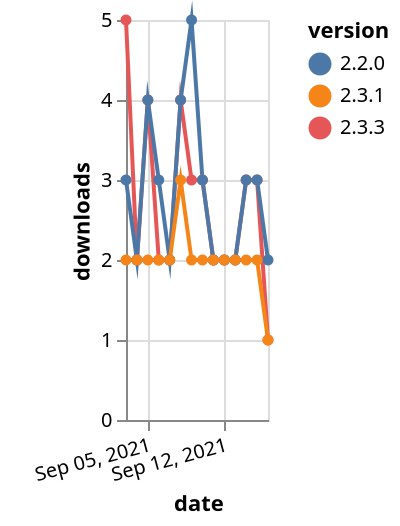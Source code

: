 {"$schema": "https://vega.github.io/schema/vega-lite/v5.json", "description": "A simple bar chart with embedded data.", "data": {"values": [{"date": "2021-09-03", "total": 1192, "delta": 5, "version": "2.3.3"}, {"date": "2021-09-04", "total": 1194, "delta": 2, "version": "2.3.3"}, {"date": "2021-09-05", "total": 1198, "delta": 4, "version": "2.3.3"}, {"date": "2021-09-06", "total": 1200, "delta": 2, "version": "2.3.3"}, {"date": "2021-09-07", "total": 1202, "delta": 2, "version": "2.3.3"}, {"date": "2021-09-08", "total": 1206, "delta": 4, "version": "2.3.3"}, {"date": "2021-09-09", "total": 1209, "delta": 3, "version": "2.3.3"}, {"date": "2021-09-10", "total": 1212, "delta": 3, "version": "2.3.3"}, {"date": "2021-09-11", "total": 1214, "delta": 2, "version": "2.3.3"}, {"date": "2021-09-12", "total": 1216, "delta": 2, "version": "2.3.3"}, {"date": "2021-09-13", "total": 1218, "delta": 2, "version": "2.3.3"}, {"date": "2021-09-14", "total": 1221, "delta": 3, "version": "2.3.3"}, {"date": "2021-09-15", "total": 1224, "delta": 3, "version": "2.3.3"}, {"date": "2021-09-16", "total": 1225, "delta": 1, "version": "2.3.3"}, {"date": "2021-09-03", "total": 3286, "delta": 3, "version": "2.2.0"}, {"date": "2021-09-04", "total": 3288, "delta": 2, "version": "2.2.0"}, {"date": "2021-09-05", "total": 3292, "delta": 4, "version": "2.2.0"}, {"date": "2021-09-06", "total": 3295, "delta": 3, "version": "2.2.0"}, {"date": "2021-09-07", "total": 3297, "delta": 2, "version": "2.2.0"}, {"date": "2021-09-08", "total": 3301, "delta": 4, "version": "2.2.0"}, {"date": "2021-09-09", "total": 3306, "delta": 5, "version": "2.2.0"}, {"date": "2021-09-10", "total": 3309, "delta": 3, "version": "2.2.0"}, {"date": "2021-09-11", "total": 3311, "delta": 2, "version": "2.2.0"}, {"date": "2021-09-12", "total": 3313, "delta": 2, "version": "2.2.0"}, {"date": "2021-09-13", "total": 3315, "delta": 2, "version": "2.2.0"}, {"date": "2021-09-14", "total": 3318, "delta": 3, "version": "2.2.0"}, {"date": "2021-09-15", "total": 3321, "delta": 3, "version": "2.2.0"}, {"date": "2021-09-16", "total": 3323, "delta": 2, "version": "2.2.0"}, {"date": "2021-09-03", "total": 1063, "delta": 2, "version": "2.3.1"}, {"date": "2021-09-04", "total": 1065, "delta": 2, "version": "2.3.1"}, {"date": "2021-09-05", "total": 1067, "delta": 2, "version": "2.3.1"}, {"date": "2021-09-06", "total": 1069, "delta": 2, "version": "2.3.1"}, {"date": "2021-09-07", "total": 1071, "delta": 2, "version": "2.3.1"}, {"date": "2021-09-08", "total": 1074, "delta": 3, "version": "2.3.1"}, {"date": "2021-09-09", "total": 1076, "delta": 2, "version": "2.3.1"}, {"date": "2021-09-10", "total": 1078, "delta": 2, "version": "2.3.1"}, {"date": "2021-09-11", "total": 1080, "delta": 2, "version": "2.3.1"}, {"date": "2021-09-12", "total": 1082, "delta": 2, "version": "2.3.1"}, {"date": "2021-09-13", "total": 1084, "delta": 2, "version": "2.3.1"}, {"date": "2021-09-14", "total": 1086, "delta": 2, "version": "2.3.1"}, {"date": "2021-09-15", "total": 1088, "delta": 2, "version": "2.3.1"}, {"date": "2021-09-16", "total": 1089, "delta": 1, "version": "2.3.1"}]}, "width": "container", "mark": {"type": "line", "point": {"filled": true}}, "encoding": {"x": {"field": "date", "type": "temporal", "timeUnit": "yearmonthdate", "title": "date", "axis": {"labelAngle": -15}}, "y": {"field": "delta", "type": "quantitative", "title": "downloads"}, "color": {"field": "version", "type": "nominal"}, "tooltip": {"field": "delta"}}}